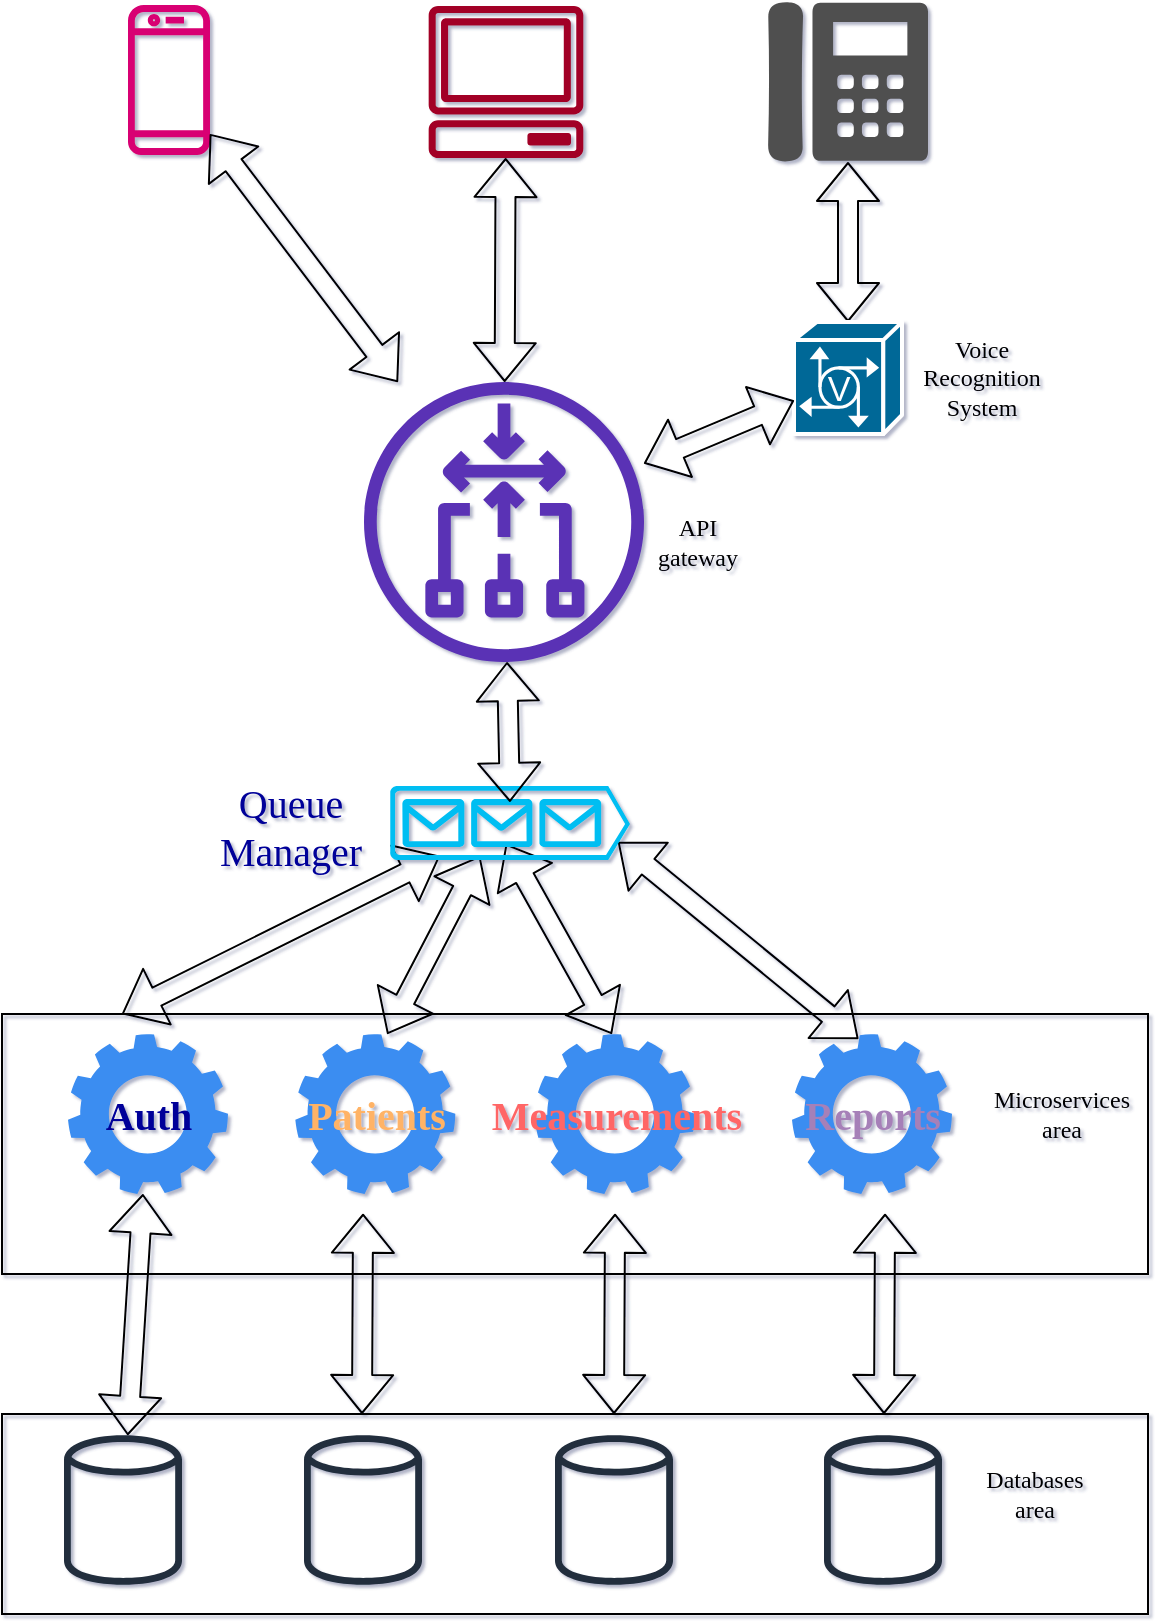 <mxfile compressed="true">
    <diagram id="Ht1M8jgEwFfnCIfOTk4-" name="Page-1">
        <mxGraphModel dx="1445" dy="1585" grid="1" gridSize="10" guides="1" tooltips="1" connect="1" arrows="1" fold="1" page="1" pageScale="1" pageWidth="1169" pageHeight="827" background="none" math="0" shadow="1">
            <root>
                <mxCell id="0"/>
                <mxCell id="1" parent="0"/>
                <mxCell id="XDn9xJ6heZTMBlF5tKKQ-36" value="" style="rounded=0;whiteSpace=wrap;html=1;shadow=0;comic=0;sketch=0;jiggle=1;fontFamily=Tahoma;fillColor=none;" parent="1" vertex="1">
                    <mxGeometry x="257" y="-310" width="573" height="130" as="geometry"/>
                </mxCell>
                <mxCell id="XDn9xJ6heZTMBlF5tKKQ-35" value="" style="rounded=0;whiteSpace=wrap;html=1;shadow=0;comic=0;sketch=0;jiggle=1;fontFamily=Tahoma;fillColor=none;" parent="1" vertex="1">
                    <mxGeometry x="257" y="-110" width="573" height="100" as="geometry"/>
                </mxCell>
                <mxCell id="XDn9xJ6heZTMBlF5tKKQ-6" value="" style="outlineConnect=0;fontColor=#ffffff;fillColor=#d80073;dashed=0;verticalLabelPosition=bottom;verticalAlign=top;align=center;html=1;fontSize=12;fontStyle=0;aspect=fixed;pointerEvents=1;shape=mxgraph.aws4.mobile_client;strokeWidth=2;shadow=0;strokeColor=#A50040;" parent="1" vertex="1">
                    <mxGeometry x="320" y="-816" width="41" height="78" as="geometry"/>
                </mxCell>
                <mxCell id="XDn9xJ6heZTMBlF5tKKQ-7" value="" style="outlineConnect=0;fontColor=#ffffff;fillColor=#a20025;strokeColor=#6F0000;dashed=0;verticalLabelPosition=bottom;verticalAlign=top;align=center;html=1;fontSize=12;fontStyle=0;aspect=fixed;pointerEvents=1;shape=mxgraph.aws4.client;" parent="1" vertex="1">
                    <mxGeometry x="470" y="-814" width="78" height="76" as="geometry"/>
                </mxCell>
                <mxCell id="XDn9xJ6heZTMBlF5tKKQ-10" value="" style="pointerEvents=1;shadow=0;dashed=0;html=1;strokeColor=none;fillColor=#505050;labelPosition=center;verticalLabelPosition=bottom;verticalAlign=top;outlineConnect=0;align=center;shape=mxgraph.office.devices.phone_digital;" parent="1" vertex="1">
                    <mxGeometry x="640" y="-816" width="80" height="80" as="geometry"/>
                </mxCell>
                <object label="" name="APIGateway&#10;" id="XDn9xJ6heZTMBlF5tKKQ-11">
                    <mxCell style="outlineConnect=0;fontColor=#232F3E;gradientColor=none;fillColor=#5A30B5;strokeColor=none;dashed=0;verticalLabelPosition=bottom;verticalAlign=top;align=center;html=1;fontSize=12;fontStyle=0;aspect=fixed;pointerEvents=1;shape=mxgraph.aws4.gateway_load_balancer;rotation=90;fontFamily=Tahoma;comic=0;" parent="1" vertex="1">
                        <mxGeometry x="438" y="-626" width="140" height="140" as="geometry"/>
                    </mxCell>
                </object>
                <mxCell id="XDn9xJ6heZTMBlF5tKKQ-12" value="" style="shape=flexArrow;endArrow=classic;startArrow=classic;html=1;" parent="1" source="XDn9xJ6heZTMBlF5tKKQ-11" target="XDn9xJ6heZTMBlF5tKKQ-6" edge="1">
                    <mxGeometry width="100" height="100" relative="1" as="geometry">
                        <mxPoint x="320" y="-636" as="sourcePoint"/>
                        <mxPoint x="420" y="-736" as="targetPoint"/>
                    </mxGeometry>
                </mxCell>
                <mxCell id="XDn9xJ6heZTMBlF5tKKQ-13" value="" style="shape=flexArrow;endArrow=classic;startArrow=classic;html=1;" parent="1" source="XDn9xJ6heZTMBlF5tKKQ-11" target="XDn9xJ6heZTMBlF5tKKQ-7" edge="1">
                    <mxGeometry width="100" height="100" relative="1" as="geometry">
                        <mxPoint x="634.021" y="-460.76" as="sourcePoint"/>
                        <mxPoint x="488.999" y="-715.999" as="targetPoint"/>
                    </mxGeometry>
                </mxCell>
                <mxCell id="XDn9xJ6heZTMBlF5tKKQ-14" value="" style="shape=flexArrow;endArrow=classic;startArrow=classic;html=1;exitX=0.5;exitY=0;exitDx=0;exitDy=0;exitPerimeter=0;" parent="1" source="XDn9xJ6heZTMBlF5tKKQ-15" target="XDn9xJ6heZTMBlF5tKKQ-10" edge="1">
                    <mxGeometry width="100" height="100" relative="1" as="geometry">
                        <mxPoint x="525.841" y="-466" as="sourcePoint"/>
                        <mxPoint x="380.819" y="-721.239" as="targetPoint"/>
                    </mxGeometry>
                </mxCell>
                <mxCell id="XDn9xJ6heZTMBlF5tKKQ-15" value="" style="shape=mxgraph.cisco.servers.voice_commserver;html=1;pointerEvents=1;dashed=0;fillColor=#036897;strokeColor=#ffffff;strokeWidth=2;verticalLabelPosition=bottom;verticalAlign=top;align=center;outlineConnect=0;comic=0;jiggle=1;shadow=0;sketch=0;" parent="1" vertex="1">
                    <mxGeometry x="653" y="-656" width="54" height="56" as="geometry"/>
                </mxCell>
                <mxCell id="XDn9xJ6heZTMBlF5tKKQ-16" value="" style="shape=flexArrow;endArrow=classic;startArrow=classic;html=1;" parent="1" source="XDn9xJ6heZTMBlF5tKKQ-15" target="XDn9xJ6heZTMBlF5tKKQ-11" edge="1">
                    <mxGeometry width="100" height="100" relative="1" as="geometry">
                        <mxPoint x="535.841" y="-456" as="sourcePoint"/>
                        <mxPoint x="390.819" y="-711.239" as="targetPoint"/>
                    </mxGeometry>
                </mxCell>
                <mxCell id="XDn9xJ6heZTMBlF5tKKQ-21" value="" style="shape=flexArrow;endArrow=classic;startArrow=classic;html=1;" parent="1" source="XDn9xJ6heZTMBlF5tKKQ-2" target="XDn9xJ6heZTMBlF5tKKQ-17" edge="1">
                    <mxGeometry width="100" height="100" relative="1" as="geometry">
                        <mxPoint x="368.5" y="-49" as="sourcePoint"/>
                        <mxPoint x="368.5" y="-240" as="targetPoint"/>
                    </mxGeometry>
                </mxCell>
                <mxCell id="XDn9xJ6heZTMBlF5tKKQ-22" value="" style="shape=flexArrow;endArrow=classic;startArrow=classic;html=1;" parent="1" edge="1">
                    <mxGeometry width="100" height="100" relative="1" as="geometry">
                        <mxPoint x="436.996" y="-110.0" as="sourcePoint"/>
                        <mxPoint x="437.525" y="-210.13" as="targetPoint"/>
                    </mxGeometry>
                </mxCell>
                <mxCell id="XDn9xJ6heZTMBlF5tKKQ-23" value="" style="shape=flexArrow;endArrow=classic;startArrow=classic;html=1;" parent="1" edge="1">
                    <mxGeometry width="100" height="100" relative="1" as="geometry">
                        <mxPoint x="562.996" y="-110.0" as="sourcePoint"/>
                        <mxPoint x="563.525" y="-210.13" as="targetPoint"/>
                    </mxGeometry>
                </mxCell>
                <mxCell id="XDn9xJ6heZTMBlF5tKKQ-24" value="" style="shape=flexArrow;endArrow=classic;startArrow=classic;html=1;" parent="1" edge="1">
                    <mxGeometry width="100" height="100" relative="1" as="geometry">
                        <mxPoint x="697.996" y="-110.0" as="sourcePoint"/>
                        <mxPoint x="698.525" y="-210.13" as="targetPoint"/>
                    </mxGeometry>
                </mxCell>
                <mxCell id="XDn9xJ6heZTMBlF5tKKQ-25" value="" style="shape=flexArrow;endArrow=classic;startArrow=classic;html=1;entryX=0.208;entryY=0.946;entryDx=0;entryDy=0;entryPerimeter=0;" parent="1" target="XDn9xJ6heZTMBlF5tKKQ-45" edge="1">
                    <mxGeometry width="100" height="100" relative="1" as="geometry">
                        <mxPoint x="316.998" y="-310" as="sourcePoint"/>
                        <mxPoint x="210" y="-510" as="targetPoint"/>
                    </mxGeometry>
                </mxCell>
                <mxCell id="XDn9xJ6heZTMBlF5tKKQ-26" value="" style="shape=flexArrow;endArrow=classic;startArrow=classic;html=1;exitX=0.575;exitY=0;exitDx=0;exitDy=0;exitPerimeter=0;entryX=0.375;entryY=0.946;entryDx=0;entryDy=0;entryPerimeter=0;" parent="1" source="XDn9xJ6heZTMBlF5tKKQ-18" target="XDn9xJ6heZTMBlF5tKKQ-45" edge="1">
                    <mxGeometry width="100" height="100" relative="1" as="geometry">
                        <mxPoint x="426.998" y="-300" as="sourcePoint"/>
                        <mxPoint x="548" y="-420.367" as="targetPoint"/>
                    </mxGeometry>
                </mxCell>
                <mxCell id="XDn9xJ6heZTMBlF5tKKQ-27" value="" style="shape=flexArrow;endArrow=classic;startArrow=classic;html=1;exitX=0.48;exitY=0;exitDx=0;exitDy=0;exitPerimeter=0;entryX=0.483;entryY=0.784;entryDx=0;entryDy=0;entryPerimeter=0;" parent="1" source="XDn9xJ6heZTMBlF5tKKQ-20" target="XDn9xJ6heZTMBlF5tKKQ-45" edge="1">
                    <mxGeometry width="100" height="100" relative="1" as="geometry">
                        <mxPoint x="533.498" y="-292.63" as="sourcePoint"/>
                        <mxPoint x="505" y="-370" as="targetPoint"/>
                    </mxGeometry>
                </mxCell>
                <mxCell id="XDn9xJ6heZTMBlF5tKKQ-28" value="" style="shape=flexArrow;endArrow=classic;startArrow=classic;html=1;exitX=0.415;exitY=0.03;exitDx=0;exitDy=0;exitPerimeter=0;entryX=0.95;entryY=0.757;entryDx=0;entryDy=0;entryPerimeter=0;" parent="1" source="XDn9xJ6heZTMBlF5tKKQ-19" target="XDn9xJ6heZTMBlF5tKKQ-45" edge="1">
                    <mxGeometry width="100" height="100" relative="1" as="geometry">
                        <mxPoint x="726.998" y="-310.0" as="sourcePoint"/>
                        <mxPoint x="848" y="-430.367" as="targetPoint"/>
                    </mxGeometry>
                </mxCell>
                <mxCell id="XDn9xJ6heZTMBlF5tKKQ-30" value="API gateway" style="text;html=1;strokeColor=none;fillColor=none;align=center;verticalAlign=middle;whiteSpace=wrap;rounded=0;shadow=0;comic=0;sketch=0;jiggle=1;fontFamily=Tahoma;" parent="1" vertex="1">
                    <mxGeometry x="585" y="-556" width="40" height="20" as="geometry"/>
                </mxCell>
                <mxCell id="XDn9xJ6heZTMBlF5tKKQ-31" value="Microservices area" style="text;html=1;strokeColor=none;fillColor=none;align=center;verticalAlign=middle;whiteSpace=wrap;rounded=0;shadow=0;comic=0;sketch=0;jiggle=1;fontFamily=Tahoma;" parent="1" vertex="1">
                    <mxGeometry x="767" y="-270" width="40" height="20" as="geometry"/>
                </mxCell>
                <mxCell id="XDn9xJ6heZTMBlF5tKKQ-33" value="Voice Recognition System&lt;br&gt;" style="text;html=1;strokeColor=none;fillColor=none;align=center;verticalAlign=middle;whiteSpace=wrap;rounded=0;shadow=0;comic=0;sketch=0;jiggle=1;fontFamily=Tahoma;" parent="1" vertex="1">
                    <mxGeometry x="727" y="-638" width="40" height="20" as="geometry"/>
                </mxCell>
                <mxCell id="XDn9xJ6heZTMBlF5tKKQ-34" value="Databases&lt;br&gt;area&lt;br&gt;" style="text;html=1;align=center;verticalAlign=middle;resizable=0;points=[];autosize=1;strokeColor=none;fontFamily=Tahoma;" parent="1" vertex="1">
                    <mxGeometry x="738" y="-85" width="70" height="30" as="geometry"/>
                </mxCell>
                <mxCell id="XDn9xJ6heZTMBlF5tKKQ-38" value="" style="group" parent="1" vertex="1" connectable="0">
                    <mxGeometry x="288" y="-101" width="439" height="78" as="geometry"/>
                </mxCell>
                <mxCell id="XDn9xJ6heZTMBlF5tKKQ-2" value="" style="outlineConnect=0;fontColor=#232F3E;gradientColor=none;fillColor=#232F3E;strokeColor=none;dashed=0;verticalLabelPosition=bottom;verticalAlign=top;align=center;html=1;fontSize=12;fontStyle=0;aspect=fixed;pointerEvents=1;shape=mxgraph.aws4.generic_database;" parent="XDn9xJ6heZTMBlF5tKKQ-38" vertex="1">
                    <mxGeometry width="59" height="78" as="geometry"/>
                </mxCell>
                <mxCell id="XDn9xJ6heZTMBlF5tKKQ-3" value="" style="outlineConnect=0;fontColor=#232F3E;gradientColor=none;fillColor=#232F3E;strokeColor=none;dashed=0;verticalLabelPosition=bottom;verticalAlign=top;align=center;html=1;fontSize=12;fontStyle=0;aspect=fixed;pointerEvents=1;shape=mxgraph.aws4.generic_database;" parent="XDn9xJ6heZTMBlF5tKKQ-38" vertex="1">
                    <mxGeometry x="120" width="59" height="78" as="geometry"/>
                </mxCell>
                <mxCell id="XDn9xJ6heZTMBlF5tKKQ-37" value="" style="group" parent="XDn9xJ6heZTMBlF5tKKQ-38" vertex="1" connectable="0">
                    <mxGeometry x="245.5" width="193.5" height="78" as="geometry"/>
                </mxCell>
                <mxCell id="XDn9xJ6heZTMBlF5tKKQ-4" value="" style="outlineConnect=0;fontColor=#232F3E;gradientColor=none;fillColor=#232F3E;strokeColor=none;dashed=0;verticalLabelPosition=bottom;verticalAlign=top;align=center;html=1;fontSize=12;fontStyle=0;aspect=fixed;pointerEvents=1;shape=mxgraph.aws4.generic_database;" parent="XDn9xJ6heZTMBlF5tKKQ-37" vertex="1">
                    <mxGeometry width="59" height="78" as="geometry"/>
                </mxCell>
                <mxCell id="XDn9xJ6heZTMBlF5tKKQ-5" value="" style="outlineConnect=0;fontColor=#232F3E;gradientColor=none;fillColor=#232F3E;strokeColor=none;dashed=0;verticalLabelPosition=bottom;verticalAlign=top;align=center;html=1;fontSize=12;fontStyle=0;aspect=fixed;pointerEvents=1;shape=mxgraph.aws4.generic_database;" parent="XDn9xJ6heZTMBlF5tKKQ-37" vertex="1">
                    <mxGeometry x="134.5" width="59" height="78" as="geometry"/>
                </mxCell>
                <mxCell id="XDn9xJ6heZTMBlF5tKKQ-17" value="" style="html=1;aspect=fixed;strokeColor=none;shadow=0;align=center;verticalAlign=top;fillColor=#3B8DF1;shape=mxgraph.gcp2.gear" parent="1" vertex="1">
                    <mxGeometry x="290" y="-300" width="80" height="80" as="geometry"/>
                </mxCell>
                <mxCell id="XDn9xJ6heZTMBlF5tKKQ-18" value="" style="html=1;aspect=fixed;strokeColor=none;shadow=0;align=center;verticalAlign=top;fillColor=#3B8DF1;shape=mxgraph.gcp2.gear" parent="1" vertex="1">
                    <mxGeometry x="403.659" y="-300" width="80" height="80" as="geometry"/>
                </mxCell>
                <mxCell id="XDn9xJ6heZTMBlF5tKKQ-19" value="" style="html=1;aspect=fixed;strokeColor=none;shadow=0;align=center;verticalAlign=top;fillColor=#3B8DF1;shape=mxgraph.gcp2.gear" parent="1" vertex="1">
                    <mxGeometry x="651.989" y="-300" width="80" height="80" as="geometry"/>
                </mxCell>
                <mxCell id="XDn9xJ6heZTMBlF5tKKQ-20" value="" style="html=1;aspect=fixed;strokeColor=none;shadow=0;align=center;verticalAlign=top;fillColor=#3B8DF1;shape=mxgraph.gcp2.gear" parent="1" vertex="1">
                    <mxGeometry x="523.526" y="-300" width="80" height="80" as="geometry"/>
                </mxCell>
                <mxCell id="XDn9xJ6heZTMBlF5tKKQ-41" value="&lt;font style=&quot;font-size: 20px;&quot;&gt;Auth&lt;/font&gt;" style="text;html=1;align=center;verticalAlign=middle;resizable=0;points=[];autosize=1;strokeColor=none;fontFamily=Tahoma;fontSize=20;fontStyle=1;fontColor=#000099;" parent="1" vertex="1">
                    <mxGeometry x="300" y="-275" width="60" height="30" as="geometry"/>
                </mxCell>
                <mxCell id="XDn9xJ6heZTMBlF5tKKQ-42" value="&lt;font style=&quot;font-size: 20px;&quot;&gt;Patients&lt;br style=&quot;font-size: 20px;&quot;&gt;&lt;/font&gt;" style="text;html=1;align=center;verticalAlign=middle;resizable=0;points=[];autosize=1;strokeColor=none;fontFamily=Tahoma;fontSize=20;fontColor=#FFB366;fontStyle=1" parent="1" vertex="1">
                    <mxGeometry x="393.66" y="-275" width="100" height="30" as="geometry"/>
                </mxCell>
                <mxCell id="XDn9xJ6heZTMBlF5tKKQ-43" value="&lt;font style=&quot;font-size: 20px;&quot;&gt;&lt;font color=&quot;#ff6666&quot; style=&quot;font-size: 20px;&quot;&gt;Measurements&lt;/font&gt;&lt;br style=&quot;font-size: 20px;&quot;&gt;&lt;/font&gt;" style="text;html=1;align=center;verticalAlign=middle;resizable=0;points=[];autosize=1;strokeColor=none;fontFamily=Tahoma;fontSize=20;fontColor=#FFB366;fontStyle=1" parent="1" vertex="1">
                    <mxGeometry x="483.53" y="-275" width="160" height="30" as="geometry"/>
                </mxCell>
                <mxCell id="XDn9xJ6heZTMBlF5tKKQ-44" value="&lt;font style=&quot;font-size: 20px;&quot;&gt;&lt;font color=&quot;#a680b8&quot; style=&quot;font-size: 20px;&quot;&gt;Reports&lt;/font&gt;&lt;br style=&quot;font-size: 20px;&quot;&gt;&lt;/font&gt;" style="text;html=1;align=center;verticalAlign=middle;resizable=0;points=[];autosize=1;strokeColor=none;fontFamily=Tahoma;fontSize=20;fontColor=#FFB366;fontStyle=1" parent="1" vertex="1">
                    <mxGeometry x="646.99" y="-275" width="90" height="30" as="geometry"/>
                </mxCell>
                <mxCell id="XDn9xJ6heZTMBlF5tKKQ-47" value="" style="group" parent="1" vertex="1" connectable="0">
                    <mxGeometry x="356" y="-429" width="215" height="50" as="geometry"/>
                </mxCell>
                <mxCell id="XDn9xJ6heZTMBlF5tKKQ-45" value="" style="verticalLabelPosition=bottom;html=1;verticalAlign=top;align=center;strokeColor=none;fillColor=#00BEF2;shape=mxgraph.azure.queue_generic;pointerEvents=1;shadow=0;comic=0;sketch=0;jiggle=1;fontFamily=Tahoma;fontSize=20;fontColor=#000099;" parent="XDn9xJ6heZTMBlF5tKKQ-47" vertex="1">
                    <mxGeometry x="95" y="5" width="120" height="37" as="geometry"/>
                </mxCell>
                <mxCell id="XDn9xJ6heZTMBlF5tKKQ-46" value="Queue &lt;br&gt;Manager" style="text;html=1;align=center;verticalAlign=middle;resizable=0;points=[];autosize=1;strokeColor=none;fontSize=20;fontFamily=Tahoma;fontColor=#000099;" parent="XDn9xJ6heZTMBlF5tKKQ-47" vertex="1">
                    <mxGeometry width="90" height="50" as="geometry"/>
                </mxCell>
                <mxCell id="XDn9xJ6heZTMBlF5tKKQ-48" value="" style="shape=flexArrow;endArrow=classic;startArrow=classic;html=1;exitX=0.5;exitY=0.216;exitDx=0;exitDy=0;exitPerimeter=0;" parent="1" source="XDn9xJ6heZTMBlF5tKKQ-45" target="XDn9xJ6heZTMBlF5tKKQ-11" edge="1">
                    <mxGeometry width="100" height="100" relative="1" as="geometry">
                        <mxPoint x="499.998" y="-424" as="sourcePoint"/>
                        <mxPoint x="500.507" y="-536" as="targetPoint"/>
                    </mxGeometry>
                </mxCell>
            </root>
        </mxGraphModel>
    </diagram>
</mxfile>